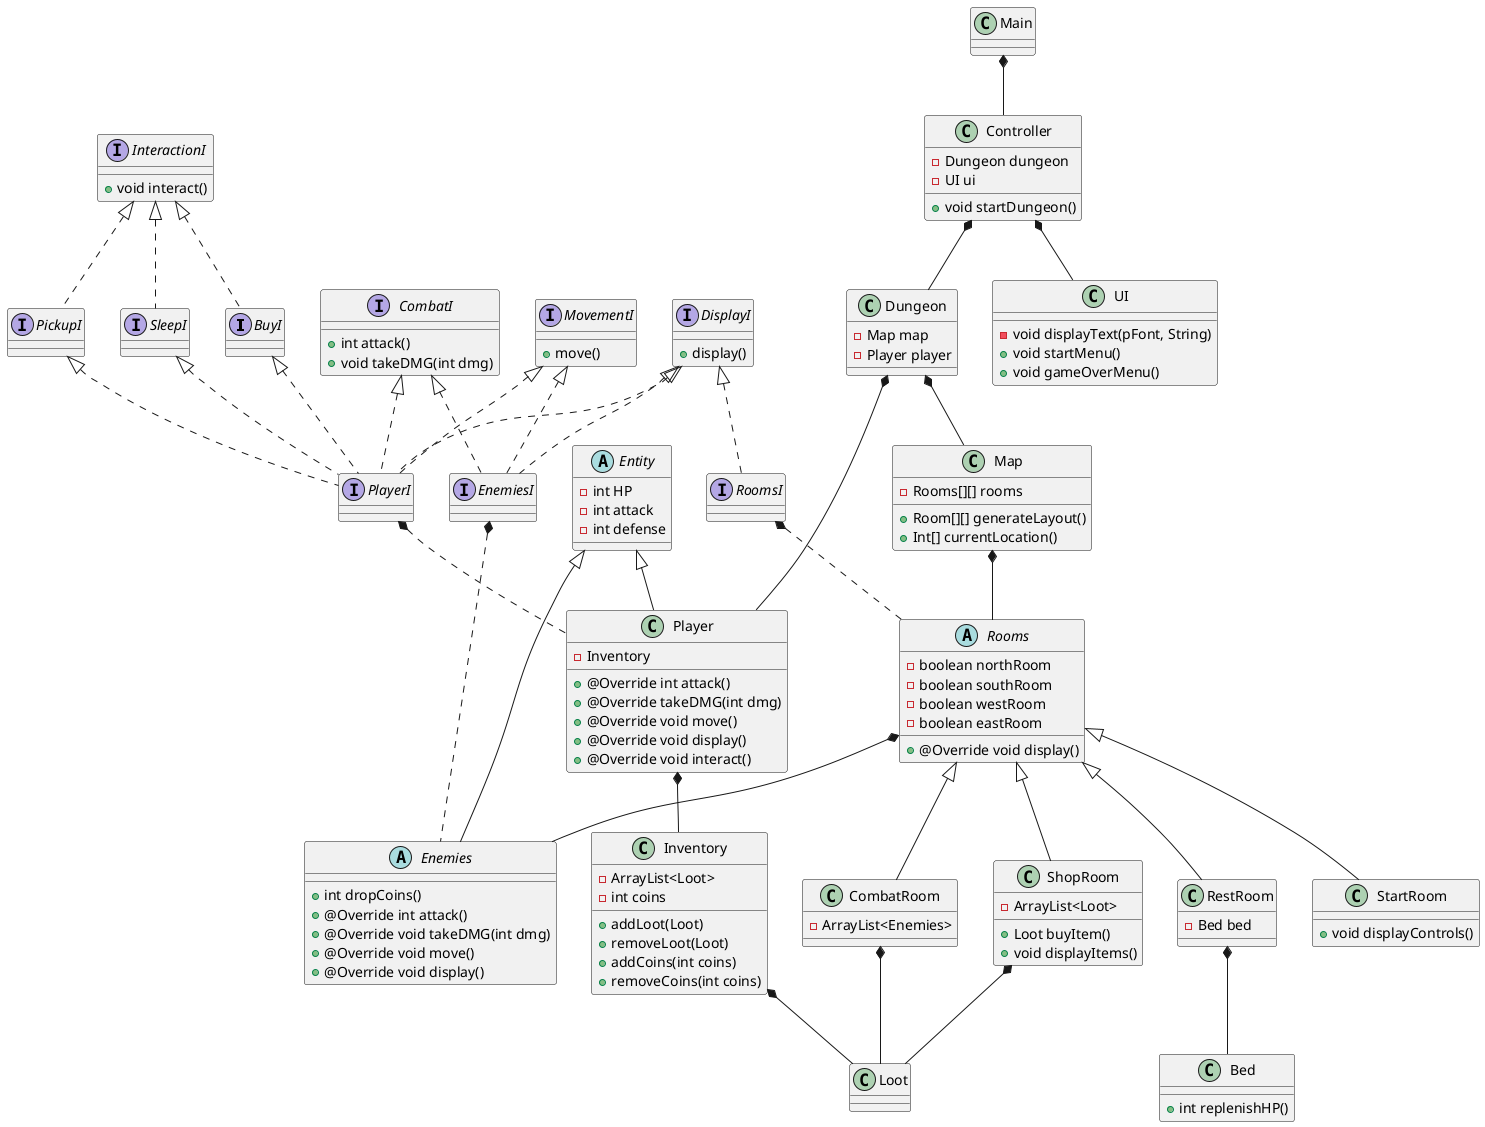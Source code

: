 @startuml
'https://plantuml.com/class-diagram

Interface BuyI
Interface CombatI
Interface DisplayI
Interface EnemiesI
Interface InteractionI
Interface MovementI
Interface PickupI
Interface PlayerI
Interface RoomsI
Interface SleepI

Main *-- Controller
Controller *-- UI
Controller *-- Dungeon
Dungeon *-- Player
Dungeon *-- Map
Rooms *-- Enemies
Map *-- Rooms
Player *-- Inventory
Inventory *-- Loot
CombatRoom *-- Loot
ShopRoom *-- Loot
Rooms <|-- ShopRoom
RestRoom *-- Bed

InteractionI <|.. BuyI
InteractionI <|.. PickupI
InteractionI <|.. SleepI
CombatI <|.. PlayerI
CombatI <|.. EnemiesI
BuyI <|.. PlayerI
SleepI <|.. PlayerI
PickupI <|.. PlayerI
DisplayI <|.. PlayerI
MovementI <|.. PlayerI
DisplayI <|.. EnemiesI
DisplayI <|.. RoomsI
MovementI <|.. EnemiesI
Rooms <|-- StartRoom
Rooms <|-- CombatRoom
Rooms <|-- RestRoom
Entity <|-- Player
Entity <|-- Enemies

PlayerI *.. Player
EnemiesI *.. Enemies
RoomsI *.. Rooms

Abstract Enemies
Abstract Rooms
Abstract Entity

Entity : - int HP
Entity : - int attack
Entity : - int defense

Inventory : -ArrayList<Loot>
Inventory : - int coins
Inventory : + addLoot(Loot)
Inventory : + removeLoot(Loot)
Inventory : + addCoins(int coins)
Inventory : + removeCoins(int coins)


Enemies : + int dropCoins()
Enemies : + @Override int attack()
Enemies : + @Override void takeDMG(int dmg)
Enemies : + @Override void move()
Enemies : + @Override void display()

Rooms : - boolean northRoom
Rooms : - boolean southRoom
Rooms : - boolean westRoom
Rooms : - boolean eastRoom
Rooms : + @Override void display()

CombatRoom : - ArrayList<Enemies>

ShopRoom : - ArrayList<Loot>
ShopRoom : + Loot buyItem()
ShopRoom : + void displayItems()

StartRoom : + void displayControls()

RestRoom : - Bed bed

Bed : + int replenishHP()

Player : - Inventory
Player : + @Override int attack()
Player : + @Override takeDMG(int dmg)
Player : + @Override void move()
Player : + @Override void display()
Player : + @Override void interact()

Controller : - Dungeon dungeon
Controller : - UI ui
Controller : + void startDungeon()

UI : - void displayText(pFont, String)
UI : + void startMenu()
UI : + void gameOverMenu()

Dungeon : - Map map
Dungeon : - Player player

Map : - Rooms[][] rooms
Map : + Room[][] generateLayout()
Map : + Int[] currentLocation()

InteractionI : + void interact()

CombatI : + int attack()
CombatI : + void takeDMG(int dmg)

MovementI : + move()

DisplayI : + display()



@enduml
